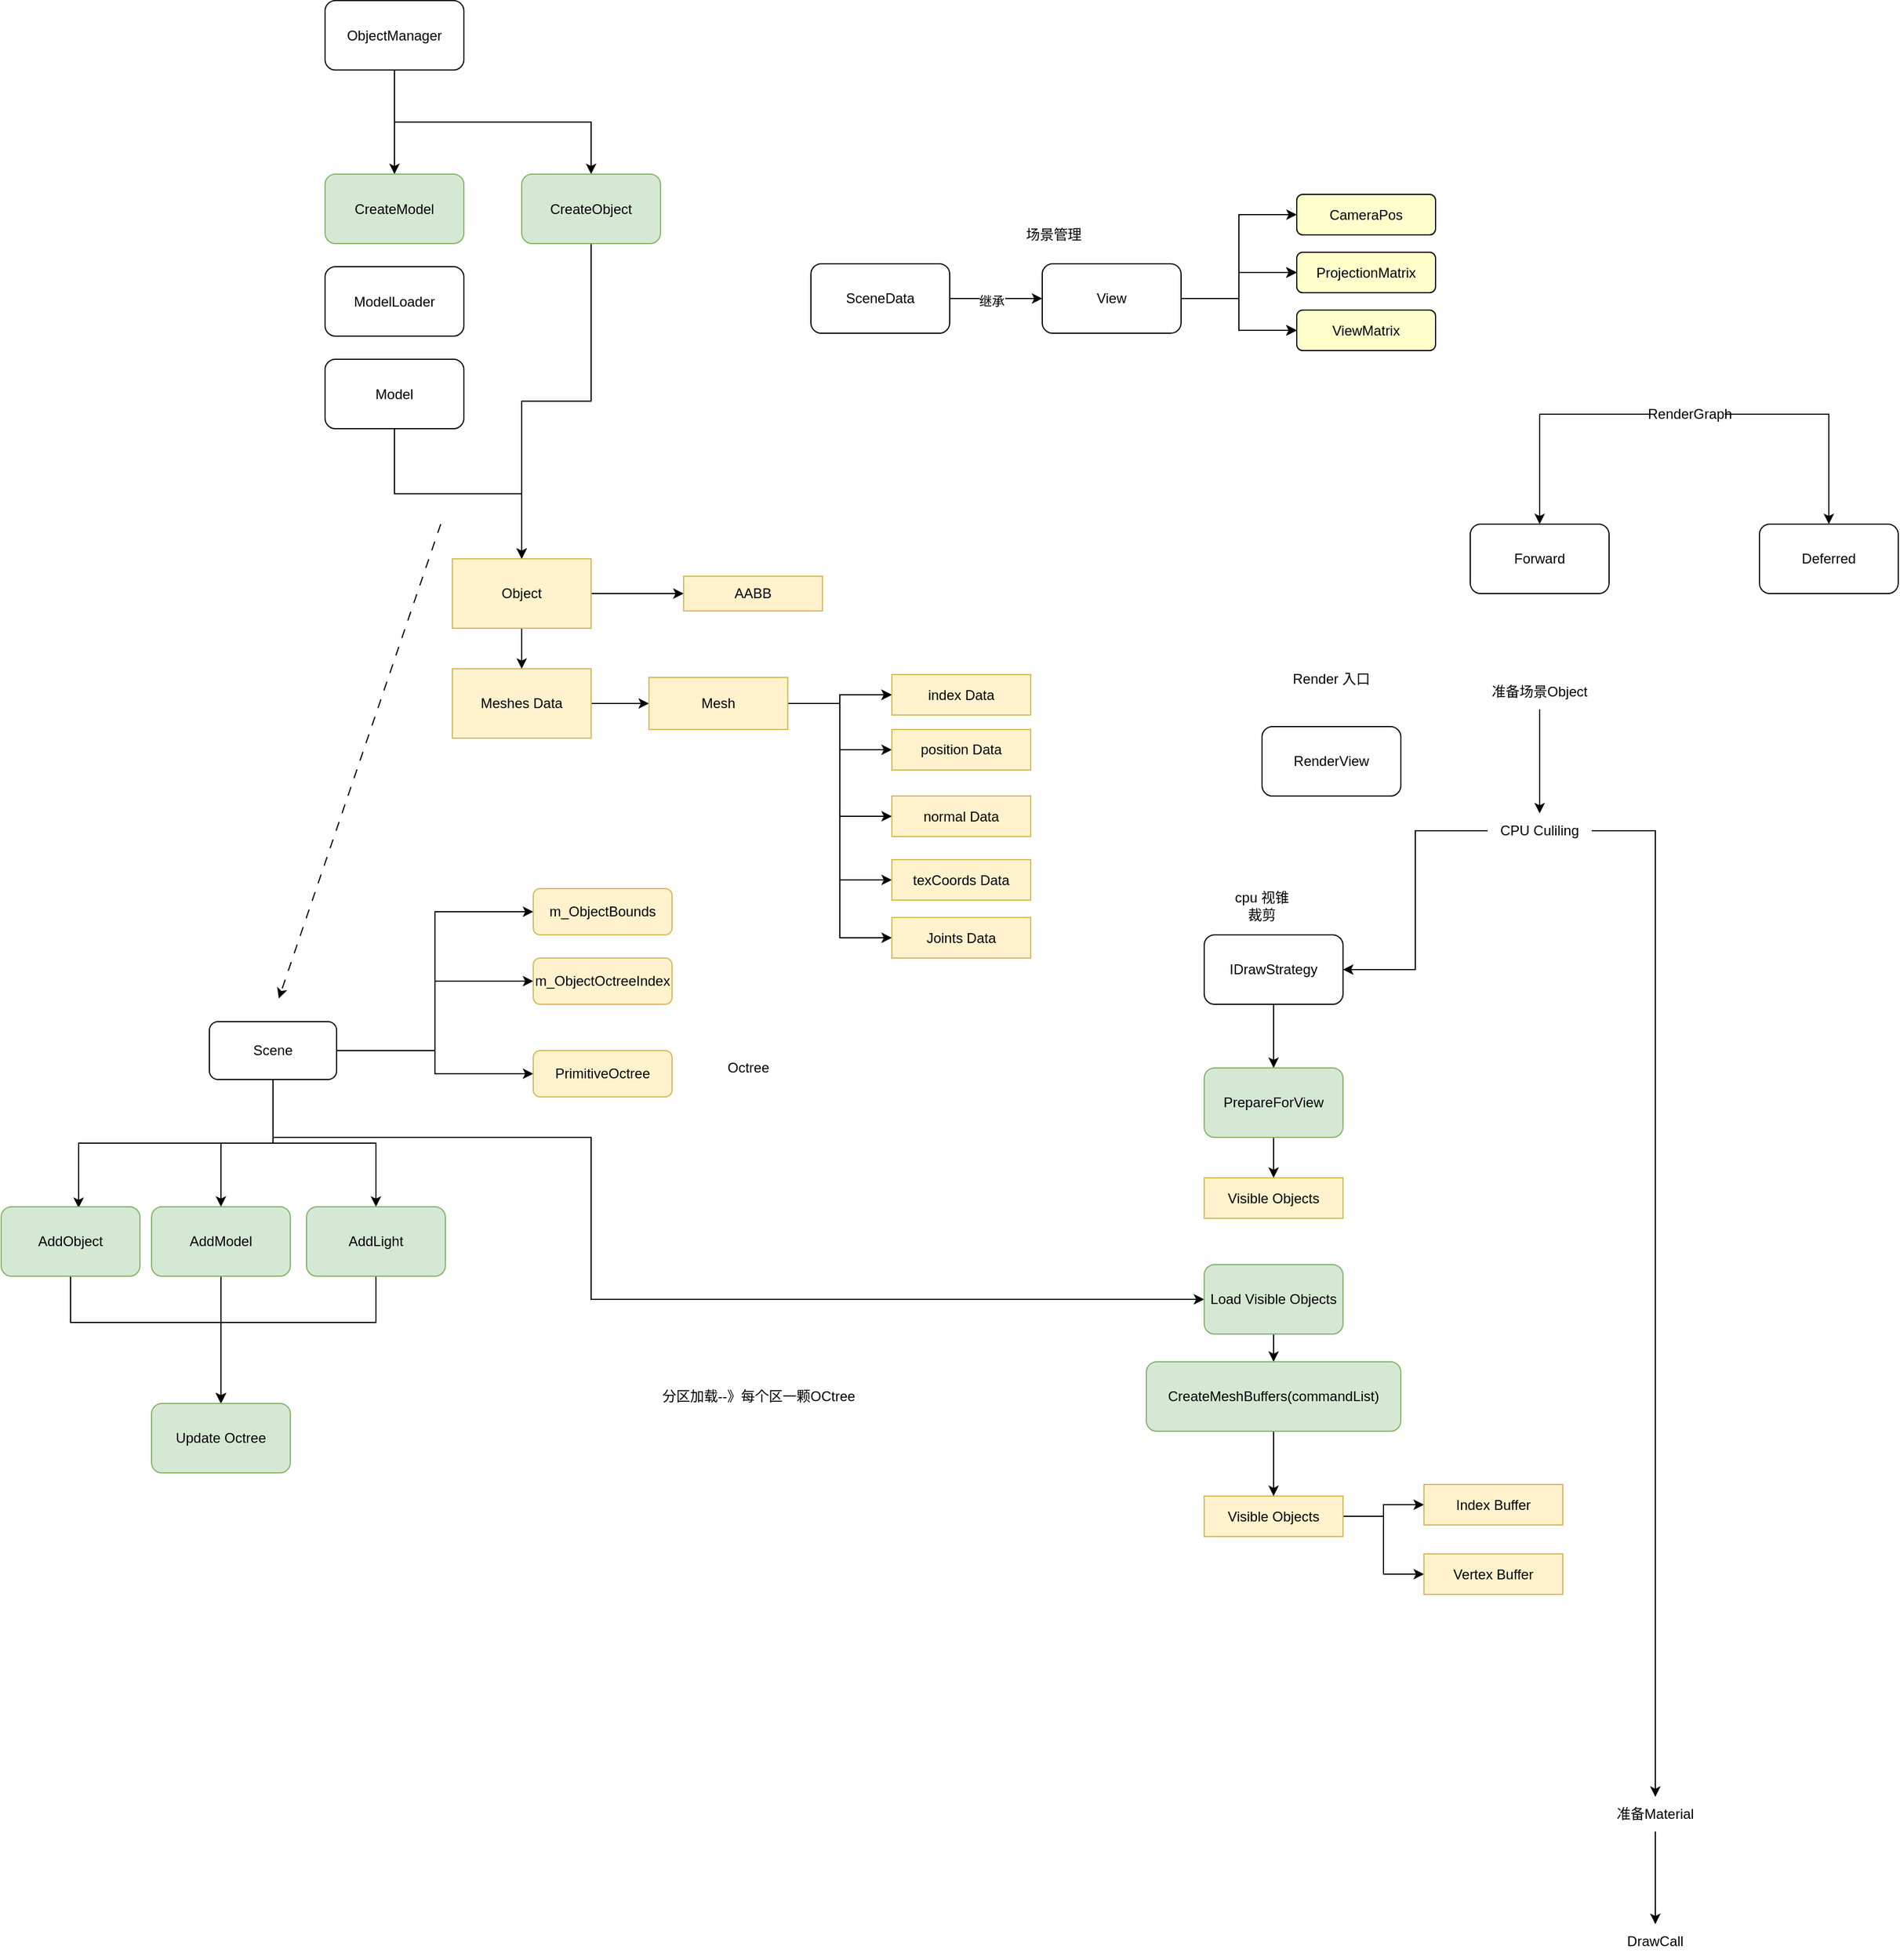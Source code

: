 <mxfile version="24.5.5" type="device">
  <diagram name="第 1 页" id="sPAzHPQsa-k4dK7YGP5Q">
    <mxGraphModel dx="2310" dy="2434" grid="1" gridSize="10" guides="1" tooltips="1" connect="1" arrows="1" fold="1" page="1" pageScale="1" pageWidth="827" pageHeight="1169" math="0" shadow="0">
      <root>
        <mxCell id="0" />
        <mxCell id="1" parent="0" />
        <mxCell id="hUuMY0uO9q-IGBFzty4h-4" value="" style="edgeStyle=orthogonalEdgeStyle;rounded=0;orthogonalLoop=1;jettySize=auto;html=1;" parent="1" source="hUuMY0uO9q-IGBFzty4h-1" target="hUuMY0uO9q-IGBFzty4h-3" edge="1">
          <mxGeometry relative="1" as="geometry" />
        </mxCell>
        <mxCell id="hUuMY0uO9q-IGBFzty4h-5" value="继承" style="edgeLabel;html=1;align=center;verticalAlign=middle;resizable=0;points=[];" parent="hUuMY0uO9q-IGBFzty4h-4" vertex="1" connectable="0">
          <mxGeometry x="-0.098" y="-2" relative="1" as="geometry">
            <mxPoint as="offset" />
          </mxGeometry>
        </mxCell>
        <mxCell id="hUuMY0uO9q-IGBFzty4h-1" value="SceneData" style="rounded=1;whiteSpace=wrap;html=1;" parent="1" vertex="1">
          <mxGeometry x="740" y="205" width="120" height="60" as="geometry" />
        </mxCell>
        <mxCell id="hUuMY0uO9q-IGBFzty4h-2" value="场景管理" style="text;strokeColor=none;align=center;fillColor=none;html=1;verticalAlign=middle;whiteSpace=wrap;rounded=0;" parent="1" vertex="1">
          <mxGeometry x="920" y="165" width="60" height="30" as="geometry" />
        </mxCell>
        <mxCell id="hUuMY0uO9q-IGBFzty4h-36" value="" style="edgeStyle=orthogonalEdgeStyle;rounded=0;orthogonalLoop=1;jettySize=auto;html=1;" parent="1" source="hUuMY0uO9q-IGBFzty4h-3" target="hUuMY0uO9q-IGBFzty4h-35" edge="1">
          <mxGeometry relative="1" as="geometry" />
        </mxCell>
        <mxCell id="hUuMY0uO9q-IGBFzty4h-37" value="" style="edgeStyle=orthogonalEdgeStyle;rounded=0;orthogonalLoop=1;jettySize=auto;html=1;" parent="1" source="hUuMY0uO9q-IGBFzty4h-3" target="hUuMY0uO9q-IGBFzty4h-35" edge="1">
          <mxGeometry relative="1" as="geometry" />
        </mxCell>
        <mxCell id="hUuMY0uO9q-IGBFzty4h-38" value="" style="edgeStyle=orthogonalEdgeStyle;rounded=0;orthogonalLoop=1;jettySize=auto;html=1;" parent="1" source="hUuMY0uO9q-IGBFzty4h-3" target="hUuMY0uO9q-IGBFzty4h-35" edge="1">
          <mxGeometry relative="1" as="geometry" />
        </mxCell>
        <mxCell id="hUuMY0uO9q-IGBFzty4h-40" value="" style="edgeStyle=orthogonalEdgeStyle;rounded=0;orthogonalLoop=1;jettySize=auto;html=1;" parent="1" source="hUuMY0uO9q-IGBFzty4h-3" target="hUuMY0uO9q-IGBFzty4h-39" edge="1">
          <mxGeometry relative="1" as="geometry" />
        </mxCell>
        <mxCell id="hUuMY0uO9q-IGBFzty4h-41" value="" style="edgeStyle=orthogonalEdgeStyle;rounded=0;orthogonalLoop=1;jettySize=auto;html=1;" parent="1" source="hUuMY0uO9q-IGBFzty4h-3" target="hUuMY0uO9q-IGBFzty4h-39" edge="1">
          <mxGeometry relative="1" as="geometry" />
        </mxCell>
        <mxCell id="hUuMY0uO9q-IGBFzty4h-42" value="" style="edgeStyle=orthogonalEdgeStyle;rounded=0;orthogonalLoop=1;jettySize=auto;html=1;" parent="1" source="hUuMY0uO9q-IGBFzty4h-3" target="hUuMY0uO9q-IGBFzty4h-39" edge="1">
          <mxGeometry relative="1" as="geometry" />
        </mxCell>
        <mxCell id="hUuMY0uO9q-IGBFzty4h-44" style="edgeStyle=orthogonalEdgeStyle;rounded=0;orthogonalLoop=1;jettySize=auto;html=1;entryX=0;entryY=0.5;entryDx=0;entryDy=0;" parent="1" source="hUuMY0uO9q-IGBFzty4h-3" target="hUuMY0uO9q-IGBFzty4h-43" edge="1">
          <mxGeometry relative="1" as="geometry" />
        </mxCell>
        <mxCell id="hUuMY0uO9q-IGBFzty4h-3" value="View" style="whiteSpace=wrap;html=1;rounded=1;" parent="1" vertex="1">
          <mxGeometry x="940" y="205" width="120" height="60" as="geometry" />
        </mxCell>
        <mxCell id="MgfRzgL3T6wmWOwImIbP-51" value="" style="edgeStyle=orthogonalEdgeStyle;rounded=0;orthogonalLoop=1;jettySize=auto;html=1;" edge="1" parent="1" source="hUuMY0uO9q-IGBFzty4h-6" target="MgfRzgL3T6wmWOwImIbP-50">
          <mxGeometry relative="1" as="geometry" />
        </mxCell>
        <mxCell id="hUuMY0uO9q-IGBFzty4h-6" value="IDrawStrategy" style="rounded=1;whiteSpace=wrap;html=1;" parent="1" vertex="1">
          <mxGeometry x="1080" y="785" width="120" height="60" as="geometry" />
        </mxCell>
        <mxCell id="hUuMY0uO9q-IGBFzty4h-7" value="cpu 视锥裁剪" style="text;strokeColor=none;align=center;fillColor=none;html=1;verticalAlign=middle;whiteSpace=wrap;rounded=0;" parent="1" vertex="1">
          <mxGeometry x="1100" y="745" width="60" height="30" as="geometry" />
        </mxCell>
        <mxCell id="hUuMY0uO9q-IGBFzty4h-8" value="RenderView" style="rounded=1;whiteSpace=wrap;html=1;" parent="1" vertex="1">
          <mxGeometry x="1130" y="605" width="120" height="60" as="geometry" />
        </mxCell>
        <mxCell id="hUuMY0uO9q-IGBFzty4h-9" value="Render 入口" style="text;strokeColor=none;align=center;fillColor=none;html=1;verticalAlign=middle;whiteSpace=wrap;rounded=0;" parent="1" vertex="1">
          <mxGeometry x="1155" y="550" width="70" height="27.5" as="geometry" />
        </mxCell>
        <mxCell id="hUuMY0uO9q-IGBFzty4h-10" value="Forward" style="rounded=1;whiteSpace=wrap;html=1;" parent="1" vertex="1">
          <mxGeometry x="1310" y="430" width="120" height="60" as="geometry" />
        </mxCell>
        <mxCell id="hUuMY0uO9q-IGBFzty4h-13" style="edgeStyle=orthogonalEdgeStyle;rounded=0;orthogonalLoop=1;jettySize=auto;html=1;entryX=0.5;entryY=0;entryDx=0;entryDy=0;" parent="1" source="hUuMY0uO9q-IGBFzty4h-11" target="hUuMY0uO9q-IGBFzty4h-10" edge="1">
          <mxGeometry relative="1" as="geometry" />
        </mxCell>
        <mxCell id="hUuMY0uO9q-IGBFzty4h-15" style="edgeStyle=orthogonalEdgeStyle;rounded=0;orthogonalLoop=1;jettySize=auto;html=1;" parent="1" source="hUuMY0uO9q-IGBFzty4h-11" target="hUuMY0uO9q-IGBFzty4h-12" edge="1">
          <mxGeometry relative="1" as="geometry" />
        </mxCell>
        <mxCell id="hUuMY0uO9q-IGBFzty4h-11" value="RenderGraph" style="text;strokeColor=none;align=center;fillColor=none;html=1;verticalAlign=middle;whiteSpace=wrap;rounded=0;" parent="1" vertex="1">
          <mxGeometry x="1470" y="320" width="60" height="30" as="geometry" />
        </mxCell>
        <mxCell id="hUuMY0uO9q-IGBFzty4h-12" value="Deferred" style="rounded=1;whiteSpace=wrap;html=1;" parent="1" vertex="1">
          <mxGeometry x="1560" y="430" width="120" height="60" as="geometry" />
        </mxCell>
        <mxCell id="hUuMY0uO9q-IGBFzty4h-18" value="" style="edgeStyle=orthogonalEdgeStyle;rounded=0;orthogonalLoop=1;jettySize=auto;html=1;" parent="1" source="hUuMY0uO9q-IGBFzty4h-16" target="hUuMY0uO9q-IGBFzty4h-17" edge="1">
          <mxGeometry relative="1" as="geometry" />
        </mxCell>
        <mxCell id="hUuMY0uO9q-IGBFzty4h-16" value="准备场景Object" style="text;strokeColor=none;align=center;fillColor=none;html=1;verticalAlign=middle;whiteSpace=wrap;rounded=0;" parent="1" vertex="1">
          <mxGeometry x="1325" y="560" width="90" height="30" as="geometry" />
        </mxCell>
        <mxCell id="hUuMY0uO9q-IGBFzty4h-20" value="" style="edgeStyle=orthogonalEdgeStyle;rounded=0;orthogonalLoop=1;jettySize=auto;html=1;" parent="1" source="hUuMY0uO9q-IGBFzty4h-17" target="hUuMY0uO9q-IGBFzty4h-19" edge="1">
          <mxGeometry relative="1" as="geometry" />
        </mxCell>
        <mxCell id="MgfRzgL3T6wmWOwImIbP-49" style="edgeStyle=orthogonalEdgeStyle;rounded=0;orthogonalLoop=1;jettySize=auto;html=1;entryX=1;entryY=0.5;entryDx=0;entryDy=0;" edge="1" parent="1" source="hUuMY0uO9q-IGBFzty4h-17" target="hUuMY0uO9q-IGBFzty4h-6">
          <mxGeometry relative="1" as="geometry" />
        </mxCell>
        <mxCell id="hUuMY0uO9q-IGBFzty4h-17" value="CPU Culiling" style="text;strokeColor=none;align=center;fillColor=none;html=1;verticalAlign=middle;whiteSpace=wrap;rounded=0;" parent="1" vertex="1">
          <mxGeometry x="1325" y="680" width="90" height="30" as="geometry" />
        </mxCell>
        <mxCell id="hUuMY0uO9q-IGBFzty4h-22" value="" style="edgeStyle=orthogonalEdgeStyle;rounded=0;orthogonalLoop=1;jettySize=auto;html=1;" parent="1" source="hUuMY0uO9q-IGBFzty4h-19" target="hUuMY0uO9q-IGBFzty4h-21" edge="1">
          <mxGeometry relative="1" as="geometry" />
        </mxCell>
        <mxCell id="hUuMY0uO9q-IGBFzty4h-19" value="准备Material" style="text;strokeColor=none;align=center;fillColor=none;html=1;verticalAlign=middle;whiteSpace=wrap;rounded=0;" parent="1" vertex="1">
          <mxGeometry x="1430" y="1530" width="80" height="30" as="geometry" />
        </mxCell>
        <mxCell id="hUuMY0uO9q-IGBFzty4h-21" value="DrawCall" style="text;strokeColor=none;align=center;fillColor=none;html=1;verticalAlign=middle;whiteSpace=wrap;rounded=0;" parent="1" vertex="1">
          <mxGeometry x="1430" y="1640" width="80" height="30" as="geometry" />
        </mxCell>
        <mxCell id="hUuMY0uO9q-IGBFzty4h-25" value="" style="edgeStyle=orthogonalEdgeStyle;rounded=0;orthogonalLoop=1;jettySize=auto;html=1;entryX=0.558;entryY=0.017;entryDx=0;entryDy=0;entryPerimeter=0;exitX=0.5;exitY=1;exitDx=0;exitDy=0;" parent="1" source="hUuMY0uO9q-IGBFzty4h-23" target="MgfRzgL3T6wmWOwImIbP-8" edge="1">
          <mxGeometry relative="1" as="geometry">
            <mxPoint x="140" y="980" as="targetPoint" />
          </mxGeometry>
        </mxCell>
        <mxCell id="MgfRzgL3T6wmWOwImIbP-2" value="" style="edgeStyle=orthogonalEdgeStyle;rounded=0;orthogonalLoop=1;jettySize=auto;html=1;entryX=0;entryY=0.5;entryDx=0;entryDy=0;" edge="1" parent="1" source="hUuMY0uO9q-IGBFzty4h-23" target="MgfRzgL3T6wmWOwImIbP-1">
          <mxGeometry relative="1" as="geometry">
            <mxPoint x="420" y="810" as="targetPoint" />
          </mxGeometry>
        </mxCell>
        <mxCell id="MgfRzgL3T6wmWOwImIbP-4" style="edgeStyle=orthogonalEdgeStyle;rounded=0;orthogonalLoop=1;jettySize=auto;html=1;entryX=0;entryY=0.5;entryDx=0;entryDy=0;" edge="1" parent="1" source="hUuMY0uO9q-IGBFzty4h-23" target="MgfRzgL3T6wmWOwImIbP-3">
          <mxGeometry relative="1" as="geometry" />
        </mxCell>
        <mxCell id="MgfRzgL3T6wmWOwImIbP-7" style="edgeStyle=orthogonalEdgeStyle;rounded=0;orthogonalLoop=1;jettySize=auto;html=1;entryX=0;entryY=0.5;entryDx=0;entryDy=0;" edge="1" parent="1" source="hUuMY0uO9q-IGBFzty4h-23" target="MgfRzgL3T6wmWOwImIbP-6">
          <mxGeometry relative="1" as="geometry" />
        </mxCell>
        <mxCell id="MgfRzgL3T6wmWOwImIbP-10" style="edgeStyle=orthogonalEdgeStyle;rounded=0;orthogonalLoop=1;jettySize=auto;html=1;entryX=0.5;entryY=0;entryDx=0;entryDy=0;" edge="1" parent="1" source="hUuMY0uO9q-IGBFzty4h-23" target="MgfRzgL3T6wmWOwImIbP-9">
          <mxGeometry relative="1" as="geometry" />
        </mxCell>
        <mxCell id="MgfRzgL3T6wmWOwImIbP-11" style="edgeStyle=orthogonalEdgeStyle;rounded=0;orthogonalLoop=1;jettySize=auto;html=1;entryX=0.5;entryY=0;entryDx=0;entryDy=0;exitX=0.5;exitY=1;exitDx=0;exitDy=0;" edge="1" parent="1" source="hUuMY0uO9q-IGBFzty4h-23" target="MgfRzgL3T6wmWOwImIbP-12">
          <mxGeometry relative="1" as="geometry">
            <mxPoint x="310" y="1020" as="targetPoint" />
          </mxGeometry>
        </mxCell>
        <mxCell id="MgfRzgL3T6wmWOwImIbP-55" style="edgeStyle=orthogonalEdgeStyle;rounded=0;orthogonalLoop=1;jettySize=auto;html=1;entryX=0;entryY=0.5;entryDx=0;entryDy=0;" edge="1" parent="1" source="hUuMY0uO9q-IGBFzty4h-23" target="MgfRzgL3T6wmWOwImIbP-54">
          <mxGeometry relative="1" as="geometry">
            <Array as="points">
              <mxPoint x="275" y="960" />
              <mxPoint x="550" y="960" />
              <mxPoint x="550" y="1100" />
            </Array>
          </mxGeometry>
        </mxCell>
        <mxCell id="hUuMY0uO9q-IGBFzty4h-23" value="Scene" style="rounded=1;whiteSpace=wrap;html=1;" parent="1" vertex="1">
          <mxGeometry x="220" y="860" width="110" height="50" as="geometry" />
        </mxCell>
        <mxCell id="hUuMY0uO9q-IGBFzty4h-35" value="ProjectionMatrix" style="whiteSpace=wrap;html=1;rounded=1;fillColor=#FFFFCC;" parent="1" vertex="1">
          <mxGeometry x="1160" y="195" width="120" height="35" as="geometry" />
        </mxCell>
        <mxCell id="hUuMY0uO9q-IGBFzty4h-39" value="ViewMatrix" style="whiteSpace=wrap;html=1;rounded=1;fillColor=#FFFFCC;" parent="1" vertex="1">
          <mxGeometry x="1160" y="245" width="120" height="35" as="geometry" />
        </mxCell>
        <mxCell id="hUuMY0uO9q-IGBFzty4h-43" value="CameraPos" style="whiteSpace=wrap;html=1;rounded=1;fillColor=#FFFFCC;" parent="1" vertex="1">
          <mxGeometry x="1160" y="145" width="120" height="35" as="geometry" />
        </mxCell>
        <mxCell id="hUuMY0uO9q-IGBFzty4h-45" value="Octree" style="text;html=1;align=center;verticalAlign=middle;whiteSpace=wrap;rounded=0;" parent="1" vertex="1">
          <mxGeometry x="656" y="885" width="60" height="30" as="geometry" />
        </mxCell>
        <mxCell id="hUuMY0uO9q-IGBFzty4h-47" value="分区加载--》每个区一颗OCtree" style="text;html=1;align=center;verticalAlign=middle;whiteSpace=wrap;rounded=0;" parent="1" vertex="1">
          <mxGeometry x="500" y="1169" width="390" height="30" as="geometry" />
        </mxCell>
        <mxCell id="T4nZsIehLb6WltA8yQbx-1" value="ModelLoader" style="rounded=1;whiteSpace=wrap;html=1;" parent="1" vertex="1">
          <mxGeometry x="320" y="207.5" width="120" height="60" as="geometry" />
        </mxCell>
        <mxCell id="MgfRzgL3T6wmWOwImIbP-20" style="edgeStyle=orthogonalEdgeStyle;rounded=0;orthogonalLoop=1;jettySize=auto;html=1;" edge="1" parent="1" source="T4nZsIehLb6WltA8yQbx-2" target="MgfRzgL3T6wmWOwImIbP-23">
          <mxGeometry relative="1" as="geometry" />
        </mxCell>
        <mxCell id="T4nZsIehLb6WltA8yQbx-2" value="Model" style="rounded=1;whiteSpace=wrap;html=1;" parent="1" vertex="1">
          <mxGeometry x="320" y="287.5" width="120" height="60" as="geometry" />
        </mxCell>
        <mxCell id="MgfRzgL3T6wmWOwImIbP-1" value="m_ObjectBounds" style="whiteSpace=wrap;html=1;rounded=1;fillColor=#fff2cc;strokeColor=#d6b656;" vertex="1" parent="1">
          <mxGeometry x="500" y="745" width="120" height="40" as="geometry" />
        </mxCell>
        <mxCell id="MgfRzgL3T6wmWOwImIbP-3" value="m_ObjectOctreeIndex" style="whiteSpace=wrap;html=1;rounded=1;fillColor=#fff2cc;strokeColor=#d6b656;" vertex="1" parent="1">
          <mxGeometry x="500" y="805" width="120" height="40" as="geometry" />
        </mxCell>
        <mxCell id="MgfRzgL3T6wmWOwImIbP-6" value="PrimitiveOctree" style="whiteSpace=wrap;html=1;rounded=1;fillColor=#fff2cc;strokeColor=#d6b656;" vertex="1" parent="1">
          <mxGeometry x="500" y="885" width="120" height="40" as="geometry" />
        </mxCell>
        <mxCell id="MgfRzgL3T6wmWOwImIbP-41" style="edgeStyle=orthogonalEdgeStyle;rounded=0;orthogonalLoop=1;jettySize=auto;html=1;" edge="1" parent="1" source="MgfRzgL3T6wmWOwImIbP-8" target="MgfRzgL3T6wmWOwImIbP-40">
          <mxGeometry relative="1" as="geometry">
            <Array as="points">
              <mxPoint x="100" y="1120" />
              <mxPoint x="230" y="1120" />
            </Array>
          </mxGeometry>
        </mxCell>
        <mxCell id="MgfRzgL3T6wmWOwImIbP-8" value="AddObject" style="rounded=1;whiteSpace=wrap;html=1;fillColor=#d5e8d4;strokeColor=#82b366;" vertex="1" parent="1">
          <mxGeometry x="40" y="1020" width="120" height="60" as="geometry" />
        </mxCell>
        <mxCell id="MgfRzgL3T6wmWOwImIbP-42" style="edgeStyle=orthogonalEdgeStyle;rounded=0;orthogonalLoop=1;jettySize=auto;html=1;entryX=0.5;entryY=0;entryDx=0;entryDy=0;" edge="1" parent="1" source="MgfRzgL3T6wmWOwImIbP-9" target="MgfRzgL3T6wmWOwImIbP-40">
          <mxGeometry relative="1" as="geometry" />
        </mxCell>
        <mxCell id="MgfRzgL3T6wmWOwImIbP-9" value="AddModel" style="rounded=1;whiteSpace=wrap;html=1;fillColor=#d5e8d4;strokeColor=#82b366;" vertex="1" parent="1">
          <mxGeometry x="170" y="1020" width="120" height="60" as="geometry" />
        </mxCell>
        <mxCell id="MgfRzgL3T6wmWOwImIbP-43" style="edgeStyle=orthogonalEdgeStyle;rounded=0;orthogonalLoop=1;jettySize=auto;html=1;" edge="1" parent="1" source="MgfRzgL3T6wmWOwImIbP-12" target="MgfRzgL3T6wmWOwImIbP-40">
          <mxGeometry relative="1" as="geometry">
            <Array as="points">
              <mxPoint x="364" y="1120" />
              <mxPoint x="230" y="1120" />
            </Array>
          </mxGeometry>
        </mxCell>
        <mxCell id="MgfRzgL3T6wmWOwImIbP-12" value="AddLight" style="rounded=1;whiteSpace=wrap;html=1;fillColor=#d5e8d4;strokeColor=#82b366;" vertex="1" parent="1">
          <mxGeometry x="304" y="1020" width="120" height="60" as="geometry" />
        </mxCell>
        <mxCell id="MgfRzgL3T6wmWOwImIbP-15" style="edgeStyle=orthogonalEdgeStyle;rounded=0;orthogonalLoop=1;jettySize=auto;html=1;entryX=0.5;entryY=0;entryDx=0;entryDy=0;" edge="1" parent="1" source="MgfRzgL3T6wmWOwImIbP-13" target="MgfRzgL3T6wmWOwImIbP-14">
          <mxGeometry relative="1" as="geometry" />
        </mxCell>
        <mxCell id="MgfRzgL3T6wmWOwImIbP-16" style="edgeStyle=orthogonalEdgeStyle;rounded=0;orthogonalLoop=1;jettySize=auto;html=1;entryX=0.5;entryY=0;entryDx=0;entryDy=0;exitX=0.5;exitY=1;exitDx=0;exitDy=0;" edge="1" parent="1" source="MgfRzgL3T6wmWOwImIbP-13" target="MgfRzgL3T6wmWOwImIbP-17">
          <mxGeometry relative="1" as="geometry">
            <mxPoint x="440" y="117.5" as="targetPoint" />
          </mxGeometry>
        </mxCell>
        <mxCell id="MgfRzgL3T6wmWOwImIbP-13" value="ObjectManager" style="rounded=1;whiteSpace=wrap;html=1;" vertex="1" parent="1">
          <mxGeometry x="320" y="-22.5" width="120" height="60" as="geometry" />
        </mxCell>
        <mxCell id="MgfRzgL3T6wmWOwImIbP-14" value="CreateModel" style="rounded=1;whiteSpace=wrap;html=1;fillColor=#d5e8d4;strokeColor=#82b366;" vertex="1" parent="1">
          <mxGeometry x="320" y="127.5" width="120" height="60" as="geometry" />
        </mxCell>
        <mxCell id="MgfRzgL3T6wmWOwImIbP-19" style="edgeStyle=orthogonalEdgeStyle;rounded=0;orthogonalLoop=1;jettySize=auto;html=1;entryX=0.5;entryY=0;entryDx=0;entryDy=0;" edge="1" parent="1" source="MgfRzgL3T6wmWOwImIbP-17" target="MgfRzgL3T6wmWOwImIbP-23">
          <mxGeometry relative="1" as="geometry" />
        </mxCell>
        <mxCell id="MgfRzgL3T6wmWOwImIbP-17" value="CreateObject" style="rounded=1;whiteSpace=wrap;html=1;fillColor=#d5e8d4;strokeColor=#82b366;" vertex="1" parent="1">
          <mxGeometry x="490" y="127.5" width="120" height="60" as="geometry" />
        </mxCell>
        <mxCell id="MgfRzgL3T6wmWOwImIbP-22" value="" style="edgeStyle=orthogonalEdgeStyle;rounded=0;orthogonalLoop=1;jettySize=auto;html=1;exitX=1;exitY=0.5;exitDx=0;exitDy=0;" edge="1" parent="1" source="MgfRzgL3T6wmWOwImIbP-23" target="MgfRzgL3T6wmWOwImIbP-21">
          <mxGeometry relative="1" as="geometry" />
        </mxCell>
        <mxCell id="MgfRzgL3T6wmWOwImIbP-26" value="" style="edgeStyle=orthogonalEdgeStyle;rounded=0;orthogonalLoop=1;jettySize=auto;html=1;" edge="1" parent="1" source="MgfRzgL3T6wmWOwImIbP-18" target="MgfRzgL3T6wmWOwImIbP-25">
          <mxGeometry relative="1" as="geometry" />
        </mxCell>
        <mxCell id="MgfRzgL3T6wmWOwImIbP-18" value="Meshes Data" style="rounded=0;whiteSpace=wrap;html=1;fillColor=#fff2cc;strokeColor=#d6b656;" vertex="1" parent="1">
          <mxGeometry x="430" y="555" width="120" height="60" as="geometry" />
        </mxCell>
        <mxCell id="MgfRzgL3T6wmWOwImIbP-21" value="AABB" style="whiteSpace=wrap;html=1;fillColor=#fff2cc;strokeColor=#d6b656;rounded=0;" vertex="1" parent="1">
          <mxGeometry x="630" y="475" width="120" height="30" as="geometry" />
        </mxCell>
        <mxCell id="MgfRzgL3T6wmWOwImIbP-24" style="edgeStyle=orthogonalEdgeStyle;rounded=0;orthogonalLoop=1;jettySize=auto;html=1;entryX=0.5;entryY=0;entryDx=0;entryDy=0;" edge="1" parent="1" source="MgfRzgL3T6wmWOwImIbP-23" target="MgfRzgL3T6wmWOwImIbP-18">
          <mxGeometry relative="1" as="geometry" />
        </mxCell>
        <mxCell id="MgfRzgL3T6wmWOwImIbP-23" value="Object" style="rounded=0;whiteSpace=wrap;html=1;fillColor=#fff2cc;strokeColor=#d6b656;" vertex="1" parent="1">
          <mxGeometry x="430" y="460" width="120" height="60" as="geometry" />
        </mxCell>
        <mxCell id="MgfRzgL3T6wmWOwImIbP-28" value="" style="edgeStyle=orthogonalEdgeStyle;rounded=0;orthogonalLoop=1;jettySize=auto;html=1;" edge="1" parent="1" source="MgfRzgL3T6wmWOwImIbP-25" target="MgfRzgL3T6wmWOwImIbP-27">
          <mxGeometry relative="1" as="geometry" />
        </mxCell>
        <mxCell id="MgfRzgL3T6wmWOwImIbP-30" value="" style="edgeStyle=orthogonalEdgeStyle;rounded=0;orthogonalLoop=1;jettySize=auto;html=1;" edge="1" parent="1" source="MgfRzgL3T6wmWOwImIbP-25" target="MgfRzgL3T6wmWOwImIbP-27">
          <mxGeometry relative="1" as="geometry" />
        </mxCell>
        <mxCell id="MgfRzgL3T6wmWOwImIbP-32" style="edgeStyle=orthogonalEdgeStyle;rounded=0;orthogonalLoop=1;jettySize=auto;html=1;entryX=0;entryY=0.5;entryDx=0;entryDy=0;" edge="1" parent="1" source="MgfRzgL3T6wmWOwImIbP-25" target="MgfRzgL3T6wmWOwImIbP-31">
          <mxGeometry relative="1" as="geometry" />
        </mxCell>
        <mxCell id="MgfRzgL3T6wmWOwImIbP-37" style="edgeStyle=orthogonalEdgeStyle;rounded=0;orthogonalLoop=1;jettySize=auto;html=1;entryX=0;entryY=0.5;entryDx=0;entryDy=0;exitX=1;exitY=0.5;exitDx=0;exitDy=0;" edge="1" parent="1" source="MgfRzgL3T6wmWOwImIbP-25" target="MgfRzgL3T6wmWOwImIbP-33">
          <mxGeometry relative="1" as="geometry" />
        </mxCell>
        <mxCell id="MgfRzgL3T6wmWOwImIbP-38" style="edgeStyle=orthogonalEdgeStyle;rounded=0;orthogonalLoop=1;jettySize=auto;html=1;entryX=0;entryY=0.5;entryDx=0;entryDy=0;" edge="1" parent="1" source="MgfRzgL3T6wmWOwImIbP-25" target="MgfRzgL3T6wmWOwImIbP-34">
          <mxGeometry relative="1" as="geometry" />
        </mxCell>
        <mxCell id="MgfRzgL3T6wmWOwImIbP-39" style="edgeStyle=orthogonalEdgeStyle;rounded=0;orthogonalLoop=1;jettySize=auto;html=1;entryX=0;entryY=0.5;entryDx=0;entryDy=0;" edge="1" parent="1" source="MgfRzgL3T6wmWOwImIbP-25" target="MgfRzgL3T6wmWOwImIbP-35">
          <mxGeometry relative="1" as="geometry" />
        </mxCell>
        <mxCell id="MgfRzgL3T6wmWOwImIbP-25" value="Mesh" style="whiteSpace=wrap;html=1;fillColor=#fff2cc;strokeColor=#d6b656;rounded=0;" vertex="1" parent="1">
          <mxGeometry x="600" y="562.5" width="120" height="45" as="geometry" />
        </mxCell>
        <mxCell id="MgfRzgL3T6wmWOwImIbP-27" value="index Data" style="whiteSpace=wrap;html=1;fillColor=#fff2cc;strokeColor=#d6b656;rounded=0;" vertex="1" parent="1">
          <mxGeometry x="810" y="560" width="120" height="35" as="geometry" />
        </mxCell>
        <mxCell id="MgfRzgL3T6wmWOwImIbP-31" value="position Data" style="whiteSpace=wrap;html=1;fillColor=#fff2cc;strokeColor=#d6b656;rounded=0;" vertex="1" parent="1">
          <mxGeometry x="810" y="607.5" width="120" height="35" as="geometry" />
        </mxCell>
        <mxCell id="MgfRzgL3T6wmWOwImIbP-33" value="normal&lt;span style=&quot;color: rgba(0, 0, 0, 0); font-family: monospace; font-size: 0px; text-align: start; text-wrap: nowrap;&quot;&gt;%3CmxGraphModel%3E%3Croot%3E%3CmxCell%20id%3D%220%22%2F%3E%3CmxCell%20id%3D%221%22%20parent%3D%220%22%2F%3E%3CmxCell%20id%3D%222%22%20value%3D%22position%20Data%22%20style%3D%22whiteSpace%3Dwrap%3Bhtml%3D1%3BfillColor%3D%23fff2cc%3BstrokeColor%3D%23d6b656%3Brounded%3D0%3B%22%20vertex%3D%221%22%20parent%3D%221%22%3E%3CmxGeometry%20x%3D%22810%22%20y%3D%22607.5%22%20width%3D%22120%22%20height%3D%2235%22%20as%3D%22geometry%22%2F%3E%3C%2FmxCell%3E%3C%2Froot%3E%3C%2FmxGraphModel%3E&lt;/span&gt;&amp;nbsp;Data" style="whiteSpace=wrap;html=1;fillColor=#fff2cc;strokeColor=#d6b656;rounded=0;" vertex="1" parent="1">
          <mxGeometry x="810" y="665" width="120" height="35" as="geometry" />
        </mxCell>
        <mxCell id="MgfRzgL3T6wmWOwImIbP-34" value="texCoords&lt;span style=&quot;color: rgba(0, 0, 0, 0); font-family: monospace; font-size: 0px; text-align: start; text-wrap: nowrap;&quot;&gt;%3CmxGraphModel%3E%3Croot%3E%3CmxCell%20id%3D%220%22%2F%3E%3CmxCell%20id%3D%221%22%20parent%3D%220%22%2F%3E%3CmxCell%20id%3D%222%22%20value%3D%22normal%26lt%3Bspan%20style%3D%26quot%3Bcolor%3A%20rgba(0%2C%200%2C%200%2C%200)%3B%20font-family%3A%20monospace%3B%20font-size%3A%200px%3B%20text-align%3A%20start%3B%20text-wrap%3A%20nowrap%3B%26quot%3B%26gt%3B%253CmxGraphModel%253E%253Croot%253E%253CmxCell%2520id%253D%25220%2522%252F%253E%253CmxCell%2520id%253D%25221%2522%2520parent%253D%25220%2522%252F%253E%253CmxCell%2520id%253D%25222%2522%2520value%253D%2522position%2520Data%2522%2520style%253D%2522whiteSpace%253Dwrap%253Bhtml%253D1%253BfillColor%253D%2523fff2cc%253BstrokeColor%253D%2523d6b656%253Brounded%253D0%253B%2522%2520vertex%253D%25221%2522%2520parent%253D%25221%2522%253E%253CmxGeometry%2520x%253D%2522810%2522%2520y%253D%2522607.5%2522%2520width%253D%2522120%2522%2520height%253D%252235%2522%2520as%253D%2522geometry%2522%252F%253E%253C%252FmxCell%253E%253C%252Froot%253E%253C%252FmxGraphModel%253E%26lt%3B%2Fspan%26gt%3B%26amp%3Bnbsp%3BData%22%20style%3D%22whiteSpace%3Dwrap%3Bhtml%3D1%3BfillColor%3D%23fff2cc%3BstrokeColor%3D%23d6b656%3Brounded%3D0%3B%22%20vertex%3D%221%22%20parent%3D%221%22%3E%3CmxGeometry%20x%3D%22800%22%20y%3D%22665%22%20width%3D%22120%22%20height%3D%2235%22%20as%3D%22geometry%22%2F%3E%3C%2FmxCell%3E%3C%2Froot%3E%3C%2FmxGraphModel%3E&lt;/span&gt;&amp;nbsp;Data" style="whiteSpace=wrap;html=1;fillColor=#fff2cc;strokeColor=#d6b656;rounded=0;" vertex="1" parent="1">
          <mxGeometry x="810" y="720" width="120" height="35" as="geometry" />
        </mxCell>
        <mxCell id="MgfRzgL3T6wmWOwImIbP-35" value="Joints&lt;span style=&quot;color: rgba(0, 0, 0, 0); font-family: monospace; font-size: 0px; text-align: start; text-wrap: nowrap;&quot;&gt;%3CmxGraphModel%3E%3Croot%3E%3CmxCell%20id%3D%220%22%2F%3E%3CmxCell%20id%3D%221%22%20parent%3D%220%22%2F%3E%3CmxCell%20id%3D%222%22%20value%3D%22normal%26lt%3Bspan%20style%3D%26quot%3Bcolor%3A%20rgba(0%2C%200%2C%200%2C%200)%3B%20font-family%3A%20monospace%3B%20font-size%3A%200px%3B%20text-align%3A%20start%3B%20text-wrap%3A%20nowrap%3B%26quot%3B%26gt%3B%253CmxGraphModel%253E%253Croot%253E%253CmxCell%2520id%253D%25220%2522%252F%253E%253CmxCell%2520id%253D%25221%2522%2520parent%253D%25220%2522%252F%253E%253CmxCell%2520id%253D%25222%2522%2520value%253D%2522position%2520Data%2522%2520style%253D%2522whiteSpace%253Dwrap%253Bhtml%253D1%253BfillColor%253D%2523fff2cc%253BstrokeColor%253D%2523d6b656%253Brounded%253D0%253B%2522%2520vertex%253D%25221%2522%2520parent%253D%25221%2522%253E%253CmxGeometry%2520x%253D%2522810%2522%2520y%253D%2522607.5%2522%2520width%253D%2522120%2522%2520height%253D%252235%2522%2520as%253D%2522geometry%2522%252F%253E%253C%252FmxCell%253E%253C%252Froot%253E%253C%252FmxGraphModel%253E%26lt%3B%2Fspan%26gt%3B%26amp%3Bnbsp%3BData%22%20style%3D%22whiteSpace%3Dwrap%3Bhtml%3D1%3BfillColor%3D%23fff2cc%3BstrokeColor%3D%23d6b656%3Brounded%3D0%3B%22%20vertex%3D%221%22%20parent%3D%221%22%3E%3CmxGeometry%20x%3D%22800%22%20y%3D%22665%22%20width%3D%22120%22%20height%3D%2235%22%20as%3D%22geometry%22%2F%3E%3C%2FmxCell%3E%3C%2Froot%3E%3C%2FmxGraphModel%3E&lt;/span&gt;&amp;nbsp;Data" style="whiteSpace=wrap;html=1;fillColor=#fff2cc;strokeColor=#d6b656;rounded=0;" vertex="1" parent="1">
          <mxGeometry x="810" y="770" width="120" height="35" as="geometry" />
        </mxCell>
        <mxCell id="MgfRzgL3T6wmWOwImIbP-40" value="Update Octree" style="rounded=1;whiteSpace=wrap;html=1;fillColor=#d5e8d4;strokeColor=#82b366;" vertex="1" parent="1">
          <mxGeometry x="170" y="1190" width="120" height="60" as="geometry" />
        </mxCell>
        <mxCell id="MgfRzgL3T6wmWOwImIbP-48" value="" style="endArrow=classic;html=1;rounded=0;dashed=1;dashPattern=8 8;" edge="1" parent="1">
          <mxGeometry width="50" height="50" relative="1" as="geometry">
            <mxPoint x="420" y="430" as="sourcePoint" />
            <mxPoint x="280" y="840" as="targetPoint" />
          </mxGeometry>
        </mxCell>
        <mxCell id="MgfRzgL3T6wmWOwImIbP-53" style="edgeStyle=orthogonalEdgeStyle;rounded=0;orthogonalLoop=1;jettySize=auto;html=1;entryX=0.5;entryY=0;entryDx=0;entryDy=0;" edge="1" parent="1" source="MgfRzgL3T6wmWOwImIbP-50" target="MgfRzgL3T6wmWOwImIbP-52">
          <mxGeometry relative="1" as="geometry" />
        </mxCell>
        <mxCell id="MgfRzgL3T6wmWOwImIbP-50" value="PrepareForView" style="whiteSpace=wrap;html=1;rounded=1;fillColor=#d5e8d4;strokeColor=#82b366;" vertex="1" parent="1">
          <mxGeometry x="1080" y="900" width="120" height="60" as="geometry" />
        </mxCell>
        <mxCell id="MgfRzgL3T6wmWOwImIbP-52" value="Visible Objects" style="whiteSpace=wrap;html=1;fillColor=#fff2cc;strokeColor=#d6b656;rounded=0;" vertex="1" parent="1">
          <mxGeometry x="1080" y="995" width="120" height="35" as="geometry" />
        </mxCell>
        <mxCell id="MgfRzgL3T6wmWOwImIbP-59" value="" style="edgeStyle=orthogonalEdgeStyle;rounded=0;orthogonalLoop=1;jettySize=auto;html=1;entryX=0.5;entryY=0;entryDx=0;entryDy=0;" edge="1" parent="1" source="MgfRzgL3T6wmWOwImIbP-54" target="MgfRzgL3T6wmWOwImIbP-60">
          <mxGeometry relative="1" as="geometry">
            <mxPoint x="1140.059" y="1154" as="targetPoint" />
          </mxGeometry>
        </mxCell>
        <mxCell id="MgfRzgL3T6wmWOwImIbP-54" value="Load Visible Objects" style="whiteSpace=wrap;html=1;rounded=1;fillColor=#d5e8d4;strokeColor=#82b366;" vertex="1" parent="1">
          <mxGeometry x="1080" y="1070" width="120" height="60" as="geometry" />
        </mxCell>
        <mxCell id="MgfRzgL3T6wmWOwImIbP-63" value="" style="edgeStyle=orthogonalEdgeStyle;rounded=0;orthogonalLoop=1;jettySize=auto;html=1;" edge="1" parent="1" source="MgfRzgL3T6wmWOwImIbP-56" target="MgfRzgL3T6wmWOwImIbP-62">
          <mxGeometry relative="1" as="geometry" />
        </mxCell>
        <mxCell id="MgfRzgL3T6wmWOwImIbP-65" style="edgeStyle=orthogonalEdgeStyle;rounded=0;orthogonalLoop=1;jettySize=auto;html=1;entryX=0;entryY=0.5;entryDx=0;entryDy=0;" edge="1" parent="1" source="MgfRzgL3T6wmWOwImIbP-56" target="MgfRzgL3T6wmWOwImIbP-64">
          <mxGeometry relative="1" as="geometry" />
        </mxCell>
        <mxCell id="MgfRzgL3T6wmWOwImIbP-56" value="Visible Objects" style="whiteSpace=wrap;html=1;fillColor=#fff2cc;strokeColor=#d6b656;rounded=0;" vertex="1" parent="1">
          <mxGeometry x="1080" y="1270" width="120" height="35" as="geometry" />
        </mxCell>
        <mxCell id="MgfRzgL3T6wmWOwImIbP-61" style="edgeStyle=orthogonalEdgeStyle;rounded=0;orthogonalLoop=1;jettySize=auto;html=1;entryX=0.5;entryY=0;entryDx=0;entryDy=0;" edge="1" parent="1" source="MgfRzgL3T6wmWOwImIbP-60" target="MgfRzgL3T6wmWOwImIbP-56">
          <mxGeometry relative="1" as="geometry" />
        </mxCell>
        <mxCell id="MgfRzgL3T6wmWOwImIbP-60" value="CreateMeshBuffers(commandList)" style="whiteSpace=wrap;html=1;rounded=1;fillColor=#d5e8d4;strokeColor=#82b366;" vertex="1" parent="1">
          <mxGeometry x="1030" y="1154" width="220" height="60" as="geometry" />
        </mxCell>
        <mxCell id="MgfRzgL3T6wmWOwImIbP-62" value="Index Buffer" style="whiteSpace=wrap;html=1;fillColor=#fff2cc;strokeColor=#d6b656;rounded=0;" vertex="1" parent="1">
          <mxGeometry x="1270" y="1260" width="120" height="35" as="geometry" />
        </mxCell>
        <mxCell id="MgfRzgL3T6wmWOwImIbP-64" value="Vertex Buffer" style="whiteSpace=wrap;html=1;fillColor=#fff2cc;strokeColor=#d6b656;rounded=0;" vertex="1" parent="1">
          <mxGeometry x="1270" y="1320" width="120" height="35" as="geometry" />
        </mxCell>
      </root>
    </mxGraphModel>
  </diagram>
</mxfile>
